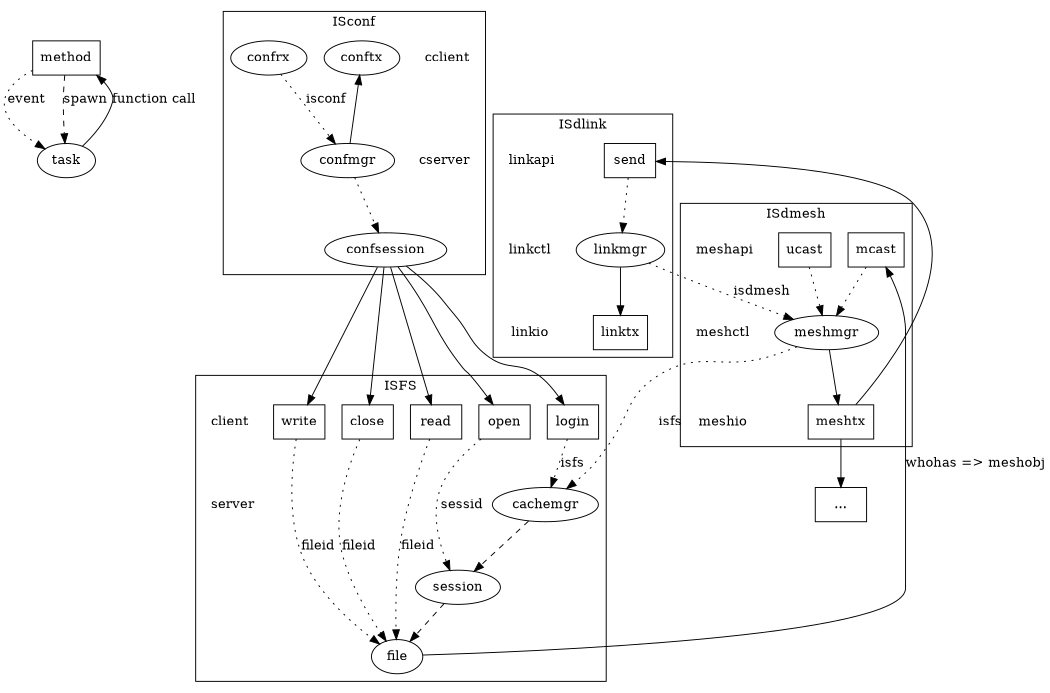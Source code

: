 digraph protocol
{
    labelloc=top;
    compound=true;
    size="7,10"
    node[shape=ellipse];

    subgraph legend
    {
        method [shape=box];
        task [shape=ellipse];
        task -> method [label="function call"];
        method -> task [style=dotted,label="event"];
        method -> task [style=dashed,label="spawn"];
    }

    subgraph clusterisconf
    {
        label = "ISconf";

        subgraph confstack
        {
            node[shape=plaintext];
            edge[style=invis];
            cclient -> cserver;
        }

        {rank=same; cserver confmgr}
        confmgr [shape=ellipse];

        {rank=same; cclient conftx confrx}
        conftx [shape=ellipse];
        confrx [shape=ellipse];

        confmgr -> conftx;
        confrx -> confmgr [style=dotted,label="isconf"];
        confmgr -> confsession [style=dotted];

    }

    confsession -> { login open read write close } [style=solid,minlen=2];

    subgraph clusterisfs
    {
        label = "ISFS";

        subgraph stack
        {
            node[shape=plaintext];
            edge[style=invis];
            client -> server;
        }

        {rank=same; client login open read write close}
        login [shape=box];
        open [shape=box];
        read [shape=box];
        write [shape=box];
        close [shape=box];

        {rank=same; server cachemgr}
        cachemgr [shape=ellipse];

        { login } -> cachemgr [style=dotted, label="isfs"];
        { open } -> session [style=dotted, label="sessid"];
        { read write close } -> file [style=dotted, label="fileid"];
        cachemgr -> session [style=dashed];
        session -> file [style=dashed];
    }

    file -> mcast [style=solid,minlen=2,label="whohas => meshobj"];
    meshmgr -> cachemgr [style=dotted,minlen=2,label="isfs"];

    subgraph clusterisdmesh
    {
        label = "ISdmesh";

        subgraph meshstack
        {
            node[shape=plaintext];
            edge[style=invis];
            meshapi -> meshctl -> meshio;
        }

        {rank=same; meshapi ucast mcast}
        ucast [shape=box];
        mcast [shape=box];

        {rank=same; meshctl meshmgr}
        meshmgr [shape=ellipse];

        {rank=same; meshio meshtx }
        meshtx [shape=box];

        { ucast mcast } -> meshmgr [style=dotted];
        meshmgr -> meshtx;
    }

    "..." [shape=box]
    meshtx -> send;
    meshtx -> "...";
    linkmgr -> meshmgr [style=dotted,label="isdmesh"];

    subgraph clusterisdlink
    {
        label = "ISdlink";

        subgraph linkstack
        {
            node[shape=plaintext];
            edge[style=invis];
            linkapi -> linkctl -> linkio;
        }

        {rank=same; linkapi send }
        send [shape=box];

        {rank=same; linkctl linkmgr}
        linkmgr [shape=ellipse];

        {rank=same; linkio linktx }
        linktx [shape=box];

        { send } -> linkmgr [style=dotted];
        linkmgr -> linktx;
    }

}
